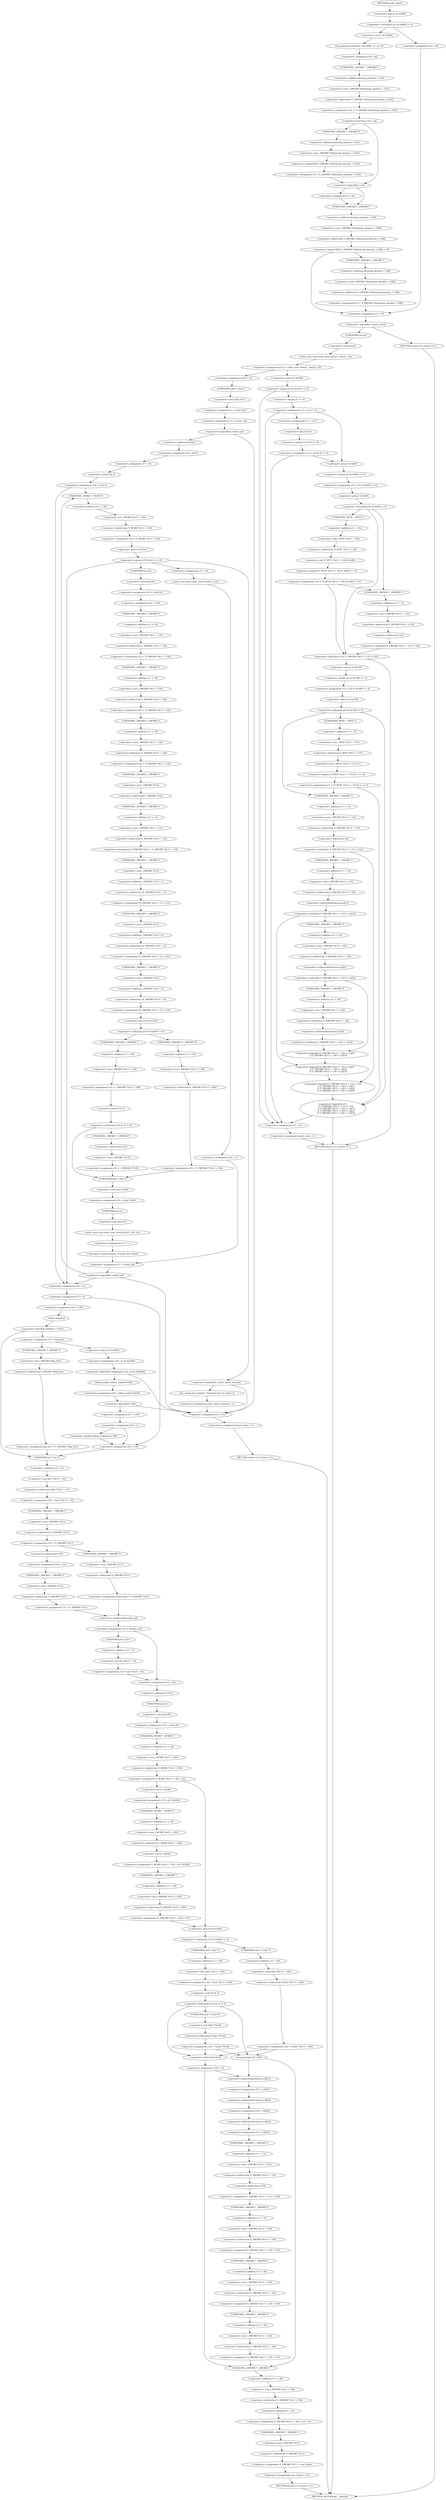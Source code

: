 digraph cache_insert {  
"1000173" [label = "(<operator>.notEquals,(a5 & 0x980) != 0)" ]
"1000174" [label = "(<operator>.and,a5 & 0x980)" ]
"1000179" [label = "(log_query,log_query(a5 | 0x10000, a1, a2, 0))" ]
"1000180" [label = "(<operator>.or,a5 | 0x10000)" ]
"1000186" [label = "(<operator>.assignment,v9 = a4)" ]
"1000189" [label = "(<operator>.assignment,v10 = *(_DWORD *)(dnsmasq_daemon + 252))" ]
"1000191" [label = "(<operator>.indirection,*(_DWORD *)(dnsmasq_daemon + 252))" ]
"1000192" [label = "(<operator>.cast,(_DWORD *)(dnsmasq_daemon + 252))" ]
"1000193" [label = "(UNKNOWN,_DWORD *,_DWORD *)" ]
"1000194" [label = "(<operator>.addition,dnsmasq_daemon + 252)" ]
"1000198" [label = "(<operator>.lessThan,v10 < a4)" ]
"1000201" [label = "(<operator>.assignment,v9 = *(_DWORD *)(dnsmasq_daemon + 252))" ]
"1000203" [label = "(<operator>.indirection,*(_DWORD *)(dnsmasq_daemon + 252))" ]
"1000204" [label = "(<operator>.cast,(_DWORD *)(dnsmasq_daemon + 252))" ]
"1000205" [label = "(UNKNOWN,_DWORD *,_DWORD *)" ]
"1000206" [label = "(<operator>.addition,dnsmasq_daemon + 252)" ]
"1000210" [label = "(<operator>.logicalNot,!v10)" ]
"1000212" [label = "(<operator>.assignment,v9 = a4)" ]
"1000216" [label = "(<operator>.greaterThan,*(_DWORD *)(dnsmasq_daemon + 248) > v9)" ]
"1000217" [label = "(<operator>.indirection,*(_DWORD *)(dnsmasq_daemon + 248))" ]
"1000218" [label = "(<operator>.cast,(_DWORD *)(dnsmasq_daemon + 248))" ]
"1000219" [label = "(UNKNOWN,_DWORD *,_DWORD *)" ]
"1000220" [label = "(<operator>.addition,dnsmasq_daemon + 248)" ]
"1000224" [label = "(<operator>.assignment,v9 = *(_DWORD *)(dnsmasq_daemon + 248))" ]
"1000226" [label = "(<operator>.indirection,*(_DWORD *)(dnsmasq_daemon + 248))" ]
"1000227" [label = "(<operator>.cast,(_DWORD *)(dnsmasq_daemon + 248))" ]
"1000228" [label = "(UNKNOWN,_DWORD *,_DWORD *)" ]
"1000229" [label = "(<operator>.addition,dnsmasq_daemon + 248)" ]
"1000234" [label = "(<operator>.assignment,v9 = a4)" ]
"1000237" [label = "(<operator>.assignment,v11 = 0)" ]
"1000241" [label = "(<operator>.logicalNot,!insert_error)" ]
"1000244" [label = "(<operator>.assignment,v12 = cache_scan_free(a1, (int)a2, a3))" ]
"1000246" [label = "(cache_scan_free,cache_scan_free(a1, (int)a2, a3))" ]
"1000248" [label = "(<operator>.cast,(int)a2)" ]
"1000249" [label = "(UNKNOWN,int,int)" ]
"1000256" [label = "(<operator>.equals,(a5 & 0x180) == 0)" ]
"1000257" [label = "(<operator>.and,a5 & 0x180)" ]
"1000262" [label = "(<operator>.assignment,v13 = a2 == 0)" ]
"1000264" [label = "(<operator>.equals,a2 == 0)" ]
"1000270" [label = "(<operator>.assignment,v11 = v12)" ]
"1000273" [label = "(<operator>.assignment,v13 = (a5 & 8) == 0)" ]
"1000275" [label = "(<operator>.equals,(a5 & 8) == 0)" ]
"1000276" [label = "(<operator>.and,a5 & 8)" ]
"1000283" [label = "(<operator>.assignment,v14 = (a5 & 0x80) == 0)" ]
"1000285" [label = "(<operator>.equals,(a5 & 0x80) == 0)" ]
"1000286" [label = "(<operator>.and,a5 & 0x80)" ]
"1000291" [label = "(<operator>.notEquals,(a5 & 0x80) != 0)" ]
"1000292" [label = "(<operator>.and,a5 & 0x80)" ]
"1000296" [label = "(<operator>.assignment,v14 = (*(_BYTE *)(v11 + 36) & 0x80) == 0)" ]
"1000298" [label = "(<operator>.equals,(*(_BYTE *)(v11 + 36) & 0x80) == 0)" ]
"1000299" [label = "(<operator>.and,*(_BYTE *)(v11 + 36) & 0x80)" ]
"1000300" [label = "(<operator>.indirection,*(_BYTE *)(v11 + 36))" ]
"1000301" [label = "(<operator>.cast,(_BYTE *)(v11 + 36))" ]
"1000302" [label = "(UNKNOWN,_BYTE *,_BYTE *)" ]
"1000303" [label = "(<operator>.addition,v11 + 36)" ]
"1000309" [label = "(<operator>.logicalOr,v14 || *(_DWORD *)(v11 + 12) != *a2)" ]
"1000311" [label = "(<operator>.notEquals,*(_DWORD *)(v11 + 12) != *a2)" ]
"1000312" [label = "(<operator>.indirection,*(_DWORD *)(v11 + 12))" ]
"1000313" [label = "(<operator>.cast,(_DWORD *)(v11 + 12))" ]
"1000314" [label = "(UNKNOWN,_DWORD *,_DWORD *)" ]
"1000315" [label = "(<operator>.addition,v11 + 12)" ]
"1000318" [label = "(<operator>.indirection,*a2)" ]
"1000321" [label = "(<operator>.assignment,v15 = (a5 & 0x100) == 0)" ]
"1000323" [label = "(<operator>.equals,(a5 & 0x100) == 0)" ]
"1000324" [label = "(<operator>.and,a5 & 0x100)" ]
"1000329" [label = "(<operator>.notEquals,(a5 & 0x100) != 0)" ]
"1000330" [label = "(<operator>.and,a5 & 0x100)" ]
"1000334" [label = "(<operator>.assignment,v15 = (*(_BYTE *)(v11 + 37) & 1) == 0)" ]
"1000336" [label = "(<operator>.equals,(*(_BYTE *)(v11 + 37) & 1) == 0)" ]
"1000337" [label = "(<operator>.and,*(_BYTE *)(v11 + 37) & 1)" ]
"1000338" [label = "(<operator>.indirection,*(_BYTE *)(v11 + 37))" ]
"1000339" [label = "(<operator>.cast,(_BYTE *)(v11 + 37))" ]
"1000340" [label = "(UNKNOWN,_BYTE *,_BYTE *)" ]
"1000341" [label = "(<operator>.addition,v11 + 37)" ]
"1000347" [label = "(<operator>.logicalOr,v15\n          || *(_DWORD *)(v11 + 12) != *a2\n          || *(_DWORD *)(v11 + 16) != a2[1]\n          || *(_DWORD *)(v11 + 20) != a2[2]\n          || *(_DWORD *)(v11 + 24) != a2[3])" ]
"1000349" [label = "(<operator>.logicalOr,*(_DWORD *)(v11 + 12) != *a2\n          || *(_DWORD *)(v11 + 16) != a2[1]\n          || *(_DWORD *)(v11 + 20) != a2[2]\n          || *(_DWORD *)(v11 + 24) != a2[3])" ]
"1000350" [label = "(<operator>.notEquals,*(_DWORD *)(v11 + 12) != *a2)" ]
"1000351" [label = "(<operator>.indirection,*(_DWORD *)(v11 + 12))" ]
"1000352" [label = "(<operator>.cast,(_DWORD *)(v11 + 12))" ]
"1000353" [label = "(UNKNOWN,_DWORD *,_DWORD *)" ]
"1000354" [label = "(<operator>.addition,v11 + 12)" ]
"1000357" [label = "(<operator>.indirection,*a2)" ]
"1000359" [label = "(<operator>.logicalOr,*(_DWORD *)(v11 + 16) != a2[1]\n          || *(_DWORD *)(v11 + 20) != a2[2]\n          || *(_DWORD *)(v11 + 24) != a2[3])" ]
"1000360" [label = "(<operator>.notEquals,*(_DWORD *)(v11 + 16) != a2[1])" ]
"1000361" [label = "(<operator>.indirection,*(_DWORD *)(v11 + 16))" ]
"1000362" [label = "(<operator>.cast,(_DWORD *)(v11 + 16))" ]
"1000363" [label = "(UNKNOWN,_DWORD *,_DWORD *)" ]
"1000364" [label = "(<operator>.addition,v11 + 16)" ]
"1000367" [label = "(<operator>.indirectIndexAccess,a2[1])" ]
"1000370" [label = "(<operator>.logicalOr,*(_DWORD *)(v11 + 20) != a2[2]\n          || *(_DWORD *)(v11 + 24) != a2[3])" ]
"1000371" [label = "(<operator>.notEquals,*(_DWORD *)(v11 + 20) != a2[2])" ]
"1000372" [label = "(<operator>.indirection,*(_DWORD *)(v11 + 20))" ]
"1000373" [label = "(<operator>.cast,(_DWORD *)(v11 + 20))" ]
"1000374" [label = "(UNKNOWN,_DWORD *,_DWORD *)" ]
"1000375" [label = "(<operator>.addition,v11 + 20)" ]
"1000378" [label = "(<operator>.indirectIndexAccess,a2[2])" ]
"1000381" [label = "(<operator>.notEquals,*(_DWORD *)(v11 + 24) != a2[3])" ]
"1000382" [label = "(<operator>.indirection,*(_DWORD *)(v11 + 24))" ]
"1000383" [label = "(<operator>.cast,(_DWORD *)(v11 + 24))" ]
"1000384" [label = "(UNKNOWN,_DWORD *,_DWORD *)" ]
"1000385" [label = "(<operator>.addition,v11 + 24)" ]
"1000388" [label = "(<operator>.indirectIndexAccess,a2[3])" ]
"1000393" [label = "(<operator>.assignment,v11 = 0)" ]
"1000396" [label = "(<operator>.assignment,insert_error = 1)" ]
"1000399" [label = "(RETURN,return v11;,return v11;)" ]
"1000401" [label = "(<operator>.assignment,v39 = a2)" ]
"1000404" [label = "(<operator>.assignment,s = (char *)a1)" ]
"1000406" [label = "(<operator>.cast,(char *)a1)" ]
"1000407" [label = "(UNKNOWN,char *,char *)" ]
"1000409" [label = "(<operator>.assignment,v11 = cache_tail)" ]
"1000413" [label = "(<operator>.logicalNot,!cache_tail)" ]
"1000417" [label = "(<operator>.assignment,v11 = 0)" ]
"1000420" [label = "(<operator>.assignment,insert_error = 1)" ]
"1000423" [label = "(RETURN,return v11;,return v11;)" ]
"1000425" [label = "(<operator>.assignment,v16 = &v41)" ]
"1000427" [label = "(<operator>.addressOf,&v41)" ]
"1000429" [label = "(<operator>.assignment,v17 = 0)" ]
"1000432" [label = "(<operator>.assignment,v18 = a5 & 4)" ]
"1000434" [label = "(<operator>.and,a5 & 4)" ]
"1000440" [label = "(<operator>.assignment,v19 = *(_WORD *)(v11 + 36))" ]
"1000442" [label = "(<operator>.indirection,*(_WORD *)(v11 + 36))" ]
"1000443" [label = "(<operator>.cast,(_WORD *)(v11 + 36))" ]
"1000444" [label = "(UNKNOWN,_WORD *,_WORD *)" ]
"1000445" [label = "(<operator>.addition,v11 + 36)" ]
"1000449" [label = "(<operator>.equals,(v19 & 0xC) == 0)" ]
"1000450" [label = "(<operator>.and,v19 & 0xC)" ]
"1000459" [label = "(<operator>.logicalNot,!cache_insert_warned)" ]
"1000462" [label = "(my_syslog,my_syslog(3, \"Internal error in cache.\"))" ]
"1000465" [label = "(<operator>.assignment,cache_insert_warned = 1)" ]
"1000472" [label = "(<operator>.assignment,v20 = (int)v16)" ]
"1000474" [label = "(<operator>.cast,(int)v16)" ]
"1000475" [label = "(UNKNOWN,int,int)" ]
"1000477" [label = "(<operator>.assignment,v21 = v16)" ]
"1000480" [label = "(<operator>.assignment,v22 = *(_DWORD *)(v11 + 16))" ]
"1000482" [label = "(<operator>.indirection,*(_DWORD *)(v11 + 16))" ]
"1000483" [label = "(<operator>.cast,(_DWORD *)(v11 + 16))" ]
"1000484" [label = "(UNKNOWN,_DWORD *,_DWORD *)" ]
"1000485" [label = "(<operator>.addition,v11 + 16)" ]
"1000488" [label = "(<operator>.assignment,v23 = *(_DWORD *)(v11 + 20))" ]
"1000490" [label = "(<operator>.indirection,*(_DWORD *)(v11 + 20))" ]
"1000491" [label = "(<operator>.cast,(_DWORD *)(v11 + 20))" ]
"1000492" [label = "(UNKNOWN,_DWORD *,_DWORD *)" ]
"1000493" [label = "(<operator>.addition,v11 + 20)" ]
"1000496" [label = "(<operator>.assignment,v24 = *(_DWORD *)(v11 + 24))" ]
"1000498" [label = "(<operator>.indirection,*(_DWORD *)(v11 + 24))" ]
"1000499" [label = "(<operator>.cast,(_DWORD *)(v11 + 24))" ]
"1000500" [label = "(UNKNOWN,_DWORD *,_DWORD *)" ]
"1000501" [label = "(<operator>.addition,v11 + 24)" ]
"1000504" [label = "(<operator>.assignment,*(_DWORD *)v21 = *(_DWORD *)(v11 + 12))" ]
"1000505" [label = "(<operator>.indirection,*(_DWORD *)v21)" ]
"1000506" [label = "(<operator>.cast,(_DWORD *)v21)" ]
"1000507" [label = "(UNKNOWN,_DWORD *,_DWORD *)" ]
"1000509" [label = "(<operator>.indirection,*(_DWORD *)(v11 + 12))" ]
"1000510" [label = "(<operator>.cast,(_DWORD *)(v11 + 12))" ]
"1000511" [label = "(UNKNOWN,_DWORD *,_DWORD *)" ]
"1000512" [label = "(<operator>.addition,v11 + 12)" ]
"1000515" [label = "(<operator>.assignment,*((_DWORD *)v21 + 1) = v22)" ]
"1000516" [label = "(<operator>.indirection,*((_DWORD *)v21 + 1))" ]
"1000517" [label = "(<operator>.addition,(_DWORD *)v21 + 1)" ]
"1000518" [label = "(<operator>.cast,(_DWORD *)v21)" ]
"1000519" [label = "(UNKNOWN,_DWORD *,_DWORD *)" ]
"1000523" [label = "(<operator>.assignment,*((_DWORD *)v21 + 2) = v23)" ]
"1000524" [label = "(<operator>.indirection,*((_DWORD *)v21 + 2))" ]
"1000525" [label = "(<operator>.addition,(_DWORD *)v21 + 2)" ]
"1000526" [label = "(<operator>.cast,(_DWORD *)v21)" ]
"1000527" [label = "(UNKNOWN,_DWORD *,_DWORD *)" ]
"1000531" [label = "(<operator>.assignment,*((_DWORD *)v21 + 3) = v24)" ]
"1000532" [label = "(<operator>.indirection,*((_DWORD *)v21 + 3))" ]
"1000533" [label = "(<operator>.addition,(_DWORD *)v21 + 3)" ]
"1000534" [label = "(<operator>.cast,(_DWORD *)v21)" ]
"1000535" [label = "(UNKNOWN,_DWORD *,_DWORD *)" ]
"1000540" [label = "(<operator>.notEquals,(v19 & 0x200) != 0)" ]
"1000541" [label = "(<operator>.and,v19 & 0x200)" ]
"1000546" [label = "(<operator>.assignment,v25 = *(_DWORD **)(v11 + 40))" ]
"1000548" [label = "(<operator>.indirection,*(_DWORD **)(v11 + 40))" ]
"1000549" [label = "(<operator>.cast,(_DWORD **)(v11 + 40))" ]
"1000550" [label = "(UNKNOWN,_DWORD **,_DWORD **)" ]
"1000551" [label = "(<operator>.addition,v11 + 40)" ]
"1000556" [label = "(<operator>.assignment,v25 = (_DWORD *)(v11 + 40))" ]
"1000558" [label = "(<operator>.cast,(_DWORD *)(v11 + 40))" ]
"1000559" [label = "(UNKNOWN,_DWORD *,_DWORD *)" ]
"1000560" [label = "(<operator>.addition,v11 + 40)" ]
"1000564" [label = "(<operator>.notEquals,(v19 & 2) != 0)" ]
"1000565" [label = "(<operator>.and,v19 & 2)" ]
"1000569" [label = "(<operator>.assignment,v25 = (_DWORD *)*v25)" ]
"1000571" [label = "(<operator>.cast,(_DWORD *)*v25)" ]
"1000572" [label = "(UNKNOWN,_DWORD *,_DWORD *)" ]
"1000573" [label = "(<operator>.indirection,*v25)" ]
"1000575" [label = "(<operator>.assignment,v16 = (char *)v20)" ]
"1000577" [label = "(<operator>.cast,(char *)v20)" ]
"1000578" [label = "(UNKNOWN,char *,char *)" ]
"1000580" [label = "(cache_scan_free,cache_scan_free((int)v25, v20, a3))" ]
"1000581" [label = "(<operator>.cast,(int)v25)" ]
"1000582" [label = "(UNKNOWN,int,int)" ]
"1000586" [label = "(<operator>.assignment,v17 = 1)" ]
"1000589" [label = "(<operator>.preIncrement,++cache_live_freed)" ]
"1000593" [label = "(<operator>.assignment,v17 = 0)" ]
"1000596" [label = "(cache_scan_free,cache_scan_free(0, 0, a3))" ]
"1000600" [label = "(<operator>.assignment,v18 = 1)" ]
"1000603" [label = "(<operator>.assignment,v11 = cache_tail)" ]
"1000607" [label = "(<operator>.logicalNot,!cache_tail)" ]
"1000610" [label = "(<operator>.assignment,v26 = s)" ]
"1000613" [label = "(<operator>.assignment,v27 = 0)" ]
"1000619" [label = "(<operator>.assignment,v28 = v39)" ]
"1000623" [label = "(<operator>.lessThan,strlen(s) < 0x32)" ]
"1000624" [label = "(strlen,strlen(s))" ]
"1000629" [label = "(<operator>.assignment,v30 = *(int **)(v11 + 4))" ]
"1000631" [label = "(<operator>.indirection,*(int **)(v11 + 4))" ]
"1000632" [label = "(<operator>.cast,(int **)(v11 + 4))" ]
"1000633" [label = "(UNKNOWN,int **,int **)" ]
"1000634" [label = "(<operator>.addition,v11 + 4)" ]
"1000637" [label = "(<operator>.assignment,v31 = *(_DWORD *)v11)" ]
"1000639" [label = "(<operator>.indirection,*(_DWORD *)v11)" ]
"1000640" [label = "(<operator>.cast,(_DWORD *)v11)" ]
"1000641" [label = "(UNKNOWN,_DWORD *,_DWORD *)" ]
"1000646" [label = "(<operator>.assignment,*v30 = v31)" ]
"1000647" [label = "(<operator>.indirection,*v30)" ]
"1000650" [label = "(<operator>.assignment,v31 = *(_DWORD *)v11)" ]
"1000652" [label = "(<operator>.indirection,*(_DWORD *)v11)" ]
"1000653" [label = "(<operator>.cast,(_DWORD *)v11)" ]
"1000654" [label = "(UNKNOWN,_DWORD *,_DWORD *)" ]
"1000658" [label = "(<operator>.assignment,cache_head = *(_DWORD *)v11)" ]
"1000660" [label = "(<operator>.indirection,*(_DWORD *)v11)" ]
"1000661" [label = "(<operator>.cast,(_DWORD *)v11)" ]
"1000662" [label = "(UNKNOWN,_DWORD *,_DWORD *)" ]
"1000664" [label = "(<operator>.assignment,v32 = &cache_tail)" ]
"1000666" [label = "(<operator>.addressOf,&cache_tail)" ]
"1000670" [label = "(<operator>.assignment,v32 = (int *)(v31 + 4))" ]
"1000672" [label = "(<operator>.cast,(int *)(v31 + 4))" ]
"1000673" [label = "(UNKNOWN,int *,int *)" ]
"1000674" [label = "(<operator>.addition,v31 + 4)" ]
"1000677" [label = "(<operator>.assignment,v33 = a5)" ]
"1000680" [label = "(<operator>.assignment,*v32 = (int)v30)" ]
"1000681" [label = "(<operator>.indirection,*v32)" ]
"1000683" [label = "(<operator>.cast,(int)v30)" ]
"1000684" [label = "(UNKNOWN,int,int)" ]
"1000686" [label = "(<operator>.assignment,*(_WORD *)(v11 + 36) = a5)" ]
"1000687" [label = "(<operator>.indirection,*(_WORD *)(v11 + 36))" ]
"1000688" [label = "(<operator>.cast,(_WORD *)(v11 + 36))" ]
"1000689" [label = "(UNKNOWN,_WORD *,_WORD *)" ]
"1000690" [label = "(<operator>.addition,v11 + 36)" ]
"1000697" [label = "(<operator>.assignment,v33 = a5 | 0x200)" ]
"1000699" [label = "(<operator>.or,a5 | 0x200)" ]
"1000702" [label = "(<operator>.assignment,*(_WORD *)(v11 + 36) = a5 | 0x200)" ]
"1000703" [label = "(<operator>.indirection,*(_WORD *)(v11 + 36))" ]
"1000704" [label = "(<operator>.cast,(_WORD *)(v11 + 36))" ]
"1000705" [label = "(UNKNOWN,_WORD *,_WORD *)" ]
"1000706" [label = "(<operator>.addition,v11 + 36)" ]
"1000709" [label = "(<operator>.or,a5 | 0x200)" ]
"1000712" [label = "(<operator>.assignment,*(_DWORD *)(v11 + 40) = v27)" ]
"1000713" [label = "(<operator>.indirection,*(_DWORD *)(v11 + 40))" ]
"1000714" [label = "(<operator>.cast,(_DWORD *)(v11 + 40))" ]
"1000715" [label = "(UNKNOWN,_DWORD *,_DWORD *)" ]
"1000716" [label = "(<operator>.addition,v11 + 40)" ]
"1000721" [label = "(<operator>.notEquals,(v33 & 0x200) != 0)" ]
"1000722" [label = "(<operator>.and,v33 & 0x200)" ]
"1000727" [label = "(<operator>.assignment,v34 = *(char **)(v11 + 40))" ]
"1000729" [label = "(<operator>.indirection,*(char **)(v11 + 40))" ]
"1000730" [label = "(<operator>.cast,(char **)(v11 + 40))" ]
"1000731" [label = "(UNKNOWN,char **,char **)" ]
"1000732" [label = "(<operator>.addition,v11 + 40)" ]
"1000737" [label = "(<operator>.assignment,v34 = (char *)(v11 + 40))" ]
"1000739" [label = "(<operator>.cast,(char *)(v11 + 40))" ]
"1000740" [label = "(UNKNOWN,char *,char *)" ]
"1000741" [label = "(<operator>.addition,v11 + 40)" ]
"1000745" [label = "(<operator>.notEquals,(v33 & 2) != 0)" ]
"1000746" [label = "(<operator>.and,v33 & 2)" ]
"1000750" [label = "(<operator>.assignment,v34 = *(char **)v34)" ]
"1000752" [label = "(<operator>.indirection,*(char **)v34)" ]
"1000753" [label = "(<operator>.cast,(char **)v34)" ]
"1000754" [label = "(UNKNOWN,char **,char **)" ]
"1000758" [label = "(strcpy,strcpy(v34, v26))" ]
"1000762" [label = "(<operator>.assignment,*v34 = 0)" ]
"1000763" [label = "(<operator>.indirection,*v34)" ]
"1000769" [label = "(<operator>.assignment,v35 = v28[1])" ]
"1000771" [label = "(<operator>.indirectIndexAccess,v28[1])" ]
"1000774" [label = "(<operator>.assignment,v36 = v28[2])" ]
"1000776" [label = "(<operator>.indirectIndexAccess,v28[2])" ]
"1000779" [label = "(<operator>.assignment,v37 = v28[3])" ]
"1000781" [label = "(<operator>.indirectIndexAccess,v28[3])" ]
"1000784" [label = "(<operator>.assignment,*(_DWORD *)(v11 + 12) = *v28)" ]
"1000785" [label = "(<operator>.indirection,*(_DWORD *)(v11 + 12))" ]
"1000786" [label = "(<operator>.cast,(_DWORD *)(v11 + 12))" ]
"1000787" [label = "(UNKNOWN,_DWORD *,_DWORD *)" ]
"1000788" [label = "(<operator>.addition,v11 + 12)" ]
"1000791" [label = "(<operator>.indirection,*v28)" ]
"1000793" [label = "(<operator>.assignment,*(_DWORD *)(v11 + 16) = v35)" ]
"1000794" [label = "(<operator>.indirection,*(_DWORD *)(v11 + 16))" ]
"1000795" [label = "(<operator>.cast,(_DWORD *)(v11 + 16))" ]
"1000796" [label = "(UNKNOWN,_DWORD *,_DWORD *)" ]
"1000797" [label = "(<operator>.addition,v11 + 16)" ]
"1000801" [label = "(<operator>.assignment,*(_DWORD *)(v11 + 20) = v36)" ]
"1000802" [label = "(<operator>.indirection,*(_DWORD *)(v11 + 20))" ]
"1000803" [label = "(<operator>.cast,(_DWORD *)(v11 + 20))" ]
"1000804" [label = "(UNKNOWN,_DWORD *,_DWORD *)" ]
"1000805" [label = "(<operator>.addition,v11 + 20)" ]
"1000809" [label = "(<operator>.assignment,*(_DWORD *)(v11 + 24) = v37)" ]
"1000810" [label = "(<operator>.indirection,*(_DWORD *)(v11 + 24))" ]
"1000811" [label = "(<operator>.cast,(_DWORD *)(v11 + 24))" ]
"1000812" [label = "(UNKNOWN,_DWORD *,_DWORD *)" ]
"1000813" [label = "(<operator>.addition,v11 + 24)" ]
"1000817" [label = "(<operator>.assignment,*(_DWORD *)(v11 + 28) = v9 + a3)" ]
"1000818" [label = "(<operator>.indirection,*(_DWORD *)(v11 + 28))" ]
"1000819" [label = "(<operator>.cast,(_DWORD *)(v11 + 28))" ]
"1000820" [label = "(UNKNOWN,_DWORD *,_DWORD *)" ]
"1000821" [label = "(<operator>.addition,v11 + 28)" ]
"1000824" [label = "(<operator>.addition,v9 + a3)" ]
"1000827" [label = "(<operator>.assignment,*(_DWORD *)v11 = new_chain)" ]
"1000828" [label = "(<operator>.indirection,*(_DWORD *)v11)" ]
"1000829" [label = "(<operator>.cast,(_DWORD *)v11)" ]
"1000830" [label = "(UNKNOWN,_DWORD *,_DWORD *)" ]
"1000833" [label = "(<operator>.assignment,new_chain = v11)" ]
"1000836" [label = "(RETURN,return v11;,return v11;)" ]
"1000838" [label = "(<operator>.assignment,v27 = big_free)" ]
"1000844" [label = "(<operator>.assignment,big_free = *(_DWORD *)big_free)" ]
"1000846" [label = "(<operator>.indirection,*(_DWORD *)big_free)" ]
"1000847" [label = "(<operator>.cast,(_DWORD *)big_free)" ]
"1000848" [label = "(UNKNOWN,_DWORD *,_DWORD *)" ]
"1000852" [label = "(<operator>.logicalNot,!(bignames_left | a5 & 0x5000))" ]
"1000853" [label = "(<operator>.or,bignames_left | a5 & 0x5000)" ]
"1000855" [label = "(<operator>.and,a5 & 0x5000)" ]
"1000859" [label = "(<operator>.assignment,v29 = whine_malloc(1028))" ]
"1000861" [label = "(whine_malloc,whine_malloc(1028))" ]
"1000864" [label = "(<operator>.logicalNot,!v29)" ]
"1000867" [label = "(<operator>.assignment,v27 = v29)" ]
"1000870" [label = "(<operator>.assignment,v26 = s)" ]
"1000875" [label = "(<operator>.preDecrement,--bignames_left)" ]
"1000877" [label = "(<operator>.assignment,v28 = v39)" ]
"1000881" [label = "(RETURN,return v11;,return v11;)" ]
"1000133" [label = "(METHOD,cache_insert)" ]
"1000883" [label = "(METHOD_RETURN,int __fastcall)" ]
  "1000173" -> "1000180" 
  "1000173" -> "1000234" 
  "1000174" -> "1000173" 
  "1000179" -> "1000186" 
  "1000180" -> "1000179" 
  "1000186" -> "1000193" 
  "1000189" -> "1000198" 
  "1000191" -> "1000189" 
  "1000192" -> "1000191" 
  "1000193" -> "1000194" 
  "1000194" -> "1000192" 
  "1000198" -> "1000205" 
  "1000198" -> "1000210" 
  "1000201" -> "1000210" 
  "1000203" -> "1000201" 
  "1000204" -> "1000203" 
  "1000205" -> "1000206" 
  "1000206" -> "1000204" 
  "1000210" -> "1000219" 
  "1000210" -> "1000212" 
  "1000212" -> "1000219" 
  "1000216" -> "1000228" 
  "1000216" -> "1000237" 
  "1000217" -> "1000216" 
  "1000218" -> "1000217" 
  "1000219" -> "1000220" 
  "1000220" -> "1000218" 
  "1000224" -> "1000237" 
  "1000226" -> "1000224" 
  "1000227" -> "1000226" 
  "1000228" -> "1000229" 
  "1000229" -> "1000227" 
  "1000234" -> "1000237" 
  "1000237" -> "1000241" 
  "1000241" -> "1000249" 
  "1000241" -> "1000881" 
  "1000244" -> "1000257" 
  "1000244" -> "1000401" 
  "1000246" -> "1000244" 
  "1000248" -> "1000246" 
  "1000249" -> "1000248" 
  "1000256" -> "1000393" 
  "1000256" -> "1000264" 
  "1000257" -> "1000256" 
  "1000262" -> "1000270" 
  "1000262" -> "1000393" 
  "1000262" -> "1000286" 
  "1000264" -> "1000262" 
  "1000270" -> "1000276" 
  "1000273" -> "1000393" 
  "1000273" -> "1000286" 
  "1000275" -> "1000273" 
  "1000276" -> "1000275" 
  "1000283" -> "1000292" 
  "1000285" -> "1000283" 
  "1000286" -> "1000285" 
  "1000291" -> "1000302" 
  "1000291" -> "1000314" 
  "1000291" -> "1000309" 
  "1000292" -> "1000291" 
  "1000296" -> "1000314" 
  "1000296" -> "1000309" 
  "1000298" -> "1000296" 
  "1000299" -> "1000298" 
  "1000300" -> "1000299" 
  "1000301" -> "1000300" 
  "1000302" -> "1000303" 
  "1000303" -> "1000301" 
  "1000309" -> "1000324" 
  "1000309" -> "1000399" 
  "1000311" -> "1000309" 
  "1000312" -> "1000318" 
  "1000313" -> "1000312" 
  "1000314" -> "1000315" 
  "1000315" -> "1000313" 
  "1000318" -> "1000311" 
  "1000321" -> "1000330" 
  "1000323" -> "1000321" 
  "1000324" -> "1000323" 
  "1000329" -> "1000340" 
  "1000329" -> "1000353" 
  "1000329" -> "1000347" 
  "1000330" -> "1000329" 
  "1000334" -> "1000353" 
  "1000334" -> "1000347" 
  "1000336" -> "1000334" 
  "1000337" -> "1000336" 
  "1000338" -> "1000337" 
  "1000339" -> "1000338" 
  "1000340" -> "1000341" 
  "1000341" -> "1000339" 
  "1000347" -> "1000393" 
  "1000347" -> "1000399" 
  "1000349" -> "1000347" 
  "1000350" -> "1000363" 
  "1000350" -> "1000349" 
  "1000351" -> "1000357" 
  "1000352" -> "1000351" 
  "1000353" -> "1000354" 
  "1000354" -> "1000352" 
  "1000357" -> "1000350" 
  "1000359" -> "1000349" 
  "1000360" -> "1000374" 
  "1000360" -> "1000359" 
  "1000361" -> "1000367" 
  "1000362" -> "1000361" 
  "1000363" -> "1000364" 
  "1000364" -> "1000362" 
  "1000367" -> "1000360" 
  "1000370" -> "1000359" 
  "1000371" -> "1000384" 
  "1000371" -> "1000370" 
  "1000372" -> "1000378" 
  "1000373" -> "1000372" 
  "1000374" -> "1000375" 
  "1000375" -> "1000373" 
  "1000378" -> "1000371" 
  "1000381" -> "1000370" 
  "1000382" -> "1000388" 
  "1000383" -> "1000382" 
  "1000384" -> "1000385" 
  "1000385" -> "1000383" 
  "1000388" -> "1000381" 
  "1000393" -> "1000396" 
  "1000396" -> "1000399" 
  "1000399" -> "1000883" 
  "1000401" -> "1000407" 
  "1000404" -> "1000409" 
  "1000406" -> "1000404" 
  "1000407" -> "1000406" 
  "1000409" -> "1000413" 
  "1000413" -> "1000417" 
  "1000413" -> "1000427" 
  "1000417" -> "1000420" 
  "1000420" -> "1000423" 
  "1000423" -> "1000883" 
  "1000425" -> "1000429" 
  "1000427" -> "1000425" 
  "1000429" -> "1000434" 
  "1000432" -> "1000444" 
  "1000432" -> "1000610" 
  "1000434" -> "1000432" 
  "1000440" -> "1000450" 
  "1000442" -> "1000440" 
  "1000443" -> "1000442" 
  "1000444" -> "1000445" 
  "1000445" -> "1000443" 
  "1000449" -> "1000610" 
  "1000449" -> "1000459" 
  "1000449" -> "1000475" 
  "1000449" -> "1000593" 
  "1000450" -> "1000449" 
  "1000459" -> "1000462" 
  "1000459" -> "1000417" 
  "1000462" -> "1000465" 
  "1000465" -> "1000417" 
  "1000472" -> "1000477" 
  "1000474" -> "1000472" 
  "1000475" -> "1000474" 
  "1000477" -> "1000484" 
  "1000480" -> "1000492" 
  "1000482" -> "1000480" 
  "1000483" -> "1000482" 
  "1000484" -> "1000485" 
  "1000485" -> "1000483" 
  "1000488" -> "1000500" 
  "1000490" -> "1000488" 
  "1000491" -> "1000490" 
  "1000492" -> "1000493" 
  "1000493" -> "1000491" 
  "1000496" -> "1000507" 
  "1000498" -> "1000496" 
  "1000499" -> "1000498" 
  "1000500" -> "1000501" 
  "1000501" -> "1000499" 
  "1000504" -> "1000519" 
  "1000505" -> "1000511" 
  "1000506" -> "1000505" 
  "1000507" -> "1000506" 
  "1000509" -> "1000504" 
  "1000510" -> "1000509" 
  "1000511" -> "1000512" 
  "1000512" -> "1000510" 
  "1000515" -> "1000527" 
  "1000516" -> "1000515" 
  "1000517" -> "1000516" 
  "1000518" -> "1000517" 
  "1000519" -> "1000518" 
  "1000523" -> "1000535" 
  "1000524" -> "1000523" 
  "1000525" -> "1000524" 
  "1000526" -> "1000525" 
  "1000527" -> "1000526" 
  "1000531" -> "1000541" 
  "1000532" -> "1000531" 
  "1000533" -> "1000532" 
  "1000534" -> "1000533" 
  "1000535" -> "1000534" 
  "1000540" -> "1000550" 
  "1000540" -> "1000559" 
  "1000541" -> "1000540" 
  "1000546" -> "1000578" 
  "1000548" -> "1000546" 
  "1000549" -> "1000548" 
  "1000550" -> "1000551" 
  "1000551" -> "1000549" 
  "1000556" -> "1000565" 
  "1000558" -> "1000556" 
  "1000559" -> "1000560" 
  "1000560" -> "1000558" 
  "1000564" -> "1000572" 
  "1000564" -> "1000578" 
  "1000565" -> "1000564" 
  "1000569" -> "1000578" 
  "1000571" -> "1000569" 
  "1000572" -> "1000573" 
  "1000573" -> "1000571" 
  "1000575" -> "1000582" 
  "1000577" -> "1000575" 
  "1000578" -> "1000577" 
  "1000580" -> "1000586" 
  "1000581" -> "1000580" 
  "1000582" -> "1000581" 
  "1000586" -> "1000589" 
  "1000589" -> "1000603" 
  "1000593" -> "1000596" 
  "1000596" -> "1000600" 
  "1000600" -> "1000603" 
  "1000603" -> "1000607" 
  "1000607" -> "1000444" 
  "1000607" -> "1000610" 
  "1000607" -> "1000417" 
  "1000610" -> "1000613" 
  "1000613" -> "1000619" 
  "1000613" -> "1000877" 
  "1000619" -> "1000624" 
  "1000623" -> "1000633" 
  "1000623" -> "1000838" 
  "1000624" -> "1000623" 
  "1000629" -> "1000641" 
  "1000631" -> "1000629" 
  "1000632" -> "1000631" 
  "1000633" -> "1000634" 
  "1000634" -> "1000632" 
  "1000637" -> "1000647" 
  "1000637" -> "1000662" 
  "1000639" -> "1000637" 
  "1000640" -> "1000639" 
  "1000641" -> "1000640" 
  "1000646" -> "1000654" 
  "1000647" -> "1000646" 
  "1000650" -> "1000666" 
  "1000652" -> "1000650" 
  "1000653" -> "1000652" 
  "1000654" -> "1000653" 
  "1000658" -> "1000666" 
  "1000660" -> "1000658" 
  "1000661" -> "1000660" 
  "1000662" -> "1000661" 
  "1000664" -> "1000673" 
  "1000664" -> "1000677" 
  "1000666" -> "1000664" 
  "1000670" -> "1000677" 
  "1000672" -> "1000670" 
  "1000673" -> "1000674" 
  "1000674" -> "1000672" 
  "1000677" -> "1000681" 
  "1000680" -> "1000689" 
  "1000681" -> "1000684" 
  "1000683" -> "1000680" 
  "1000684" -> "1000683" 
  "1000686" -> "1000699" 
  "1000686" -> "1000722" 
  "1000687" -> "1000686" 
  "1000688" -> "1000687" 
  "1000689" -> "1000690" 
  "1000690" -> "1000688" 
  "1000697" -> "1000705" 
  "1000699" -> "1000697" 
  "1000702" -> "1000715" 
  "1000703" -> "1000709" 
  "1000704" -> "1000703" 
  "1000705" -> "1000706" 
  "1000706" -> "1000704" 
  "1000709" -> "1000702" 
  "1000712" -> "1000722" 
  "1000713" -> "1000712" 
  "1000714" -> "1000713" 
  "1000715" -> "1000716" 
  "1000716" -> "1000714" 
  "1000721" -> "1000731" 
  "1000721" -> "1000740" 
  "1000722" -> "1000721" 
  "1000727" -> "1000758" 
  "1000727" -> "1000763" 
  "1000729" -> "1000727" 
  "1000730" -> "1000729" 
  "1000731" -> "1000732" 
  "1000732" -> "1000730" 
  "1000737" -> "1000746" 
  "1000739" -> "1000737" 
  "1000740" -> "1000741" 
  "1000741" -> "1000739" 
  "1000745" -> "1000754" 
  "1000745" -> "1000758" 
  "1000745" -> "1000763" 
  "1000746" -> "1000745" 
  "1000750" -> "1000758" 
  "1000750" -> "1000763" 
  "1000752" -> "1000750" 
  "1000753" -> "1000752" 
  "1000754" -> "1000753" 
  "1000758" -> "1000820" 
  "1000758" -> "1000771" 
  "1000762" -> "1000820" 
  "1000762" -> "1000771" 
  "1000763" -> "1000762" 
  "1000769" -> "1000776" 
  "1000771" -> "1000769" 
  "1000774" -> "1000781" 
  "1000776" -> "1000774" 
  "1000779" -> "1000787" 
  "1000781" -> "1000779" 
  "1000784" -> "1000796" 
  "1000785" -> "1000791" 
  "1000786" -> "1000785" 
  "1000787" -> "1000788" 
  "1000788" -> "1000786" 
  "1000791" -> "1000784" 
  "1000793" -> "1000804" 
  "1000794" -> "1000793" 
  "1000795" -> "1000794" 
  "1000796" -> "1000797" 
  "1000797" -> "1000795" 
  "1000801" -> "1000812" 
  "1000802" -> "1000801" 
  "1000803" -> "1000802" 
  "1000804" -> "1000805" 
  "1000805" -> "1000803" 
  "1000809" -> "1000820" 
  "1000810" -> "1000809" 
  "1000811" -> "1000810" 
  "1000812" -> "1000813" 
  "1000813" -> "1000811" 
  "1000817" -> "1000830" 
  "1000818" -> "1000824" 
  "1000819" -> "1000818" 
  "1000820" -> "1000821" 
  "1000821" -> "1000819" 
  "1000824" -> "1000817" 
  "1000827" -> "1000833" 
  "1000828" -> "1000827" 
  "1000829" -> "1000828" 
  "1000830" -> "1000829" 
  "1000833" -> "1000836" 
  "1000836" -> "1000883" 
  "1000838" -> "1000848" 
  "1000838" -> "1000855" 
  "1000844" -> "1000633" 
  "1000846" -> "1000844" 
  "1000847" -> "1000846" 
  "1000848" -> "1000847" 
  "1000852" -> "1000417" 
  "1000852" -> "1000861" 
  "1000853" -> "1000852" 
  "1000855" -> "1000853" 
  "1000859" -> "1000864" 
  "1000861" -> "1000859" 
  "1000864" -> "1000417" 
  "1000864" -> "1000867" 
  "1000867" -> "1000870" 
  "1000870" -> "1000875" 
  "1000870" -> "1000877" 
  "1000875" -> "1000877" 
  "1000877" -> "1000633" 
  "1000881" -> "1000883" 
  "1000133" -> "1000174" 
}
